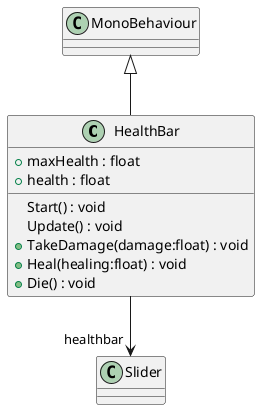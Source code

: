 @startuml
class HealthBar {
    + maxHealth : float
    + health : float
    Start() : void
    Update() : void
    + TakeDamage(damage:float) : void
    + Heal(healing:float) : void
    + Die() : void
}
MonoBehaviour <|-- HealthBar
HealthBar --> "healthbar" Slider
@enduml
